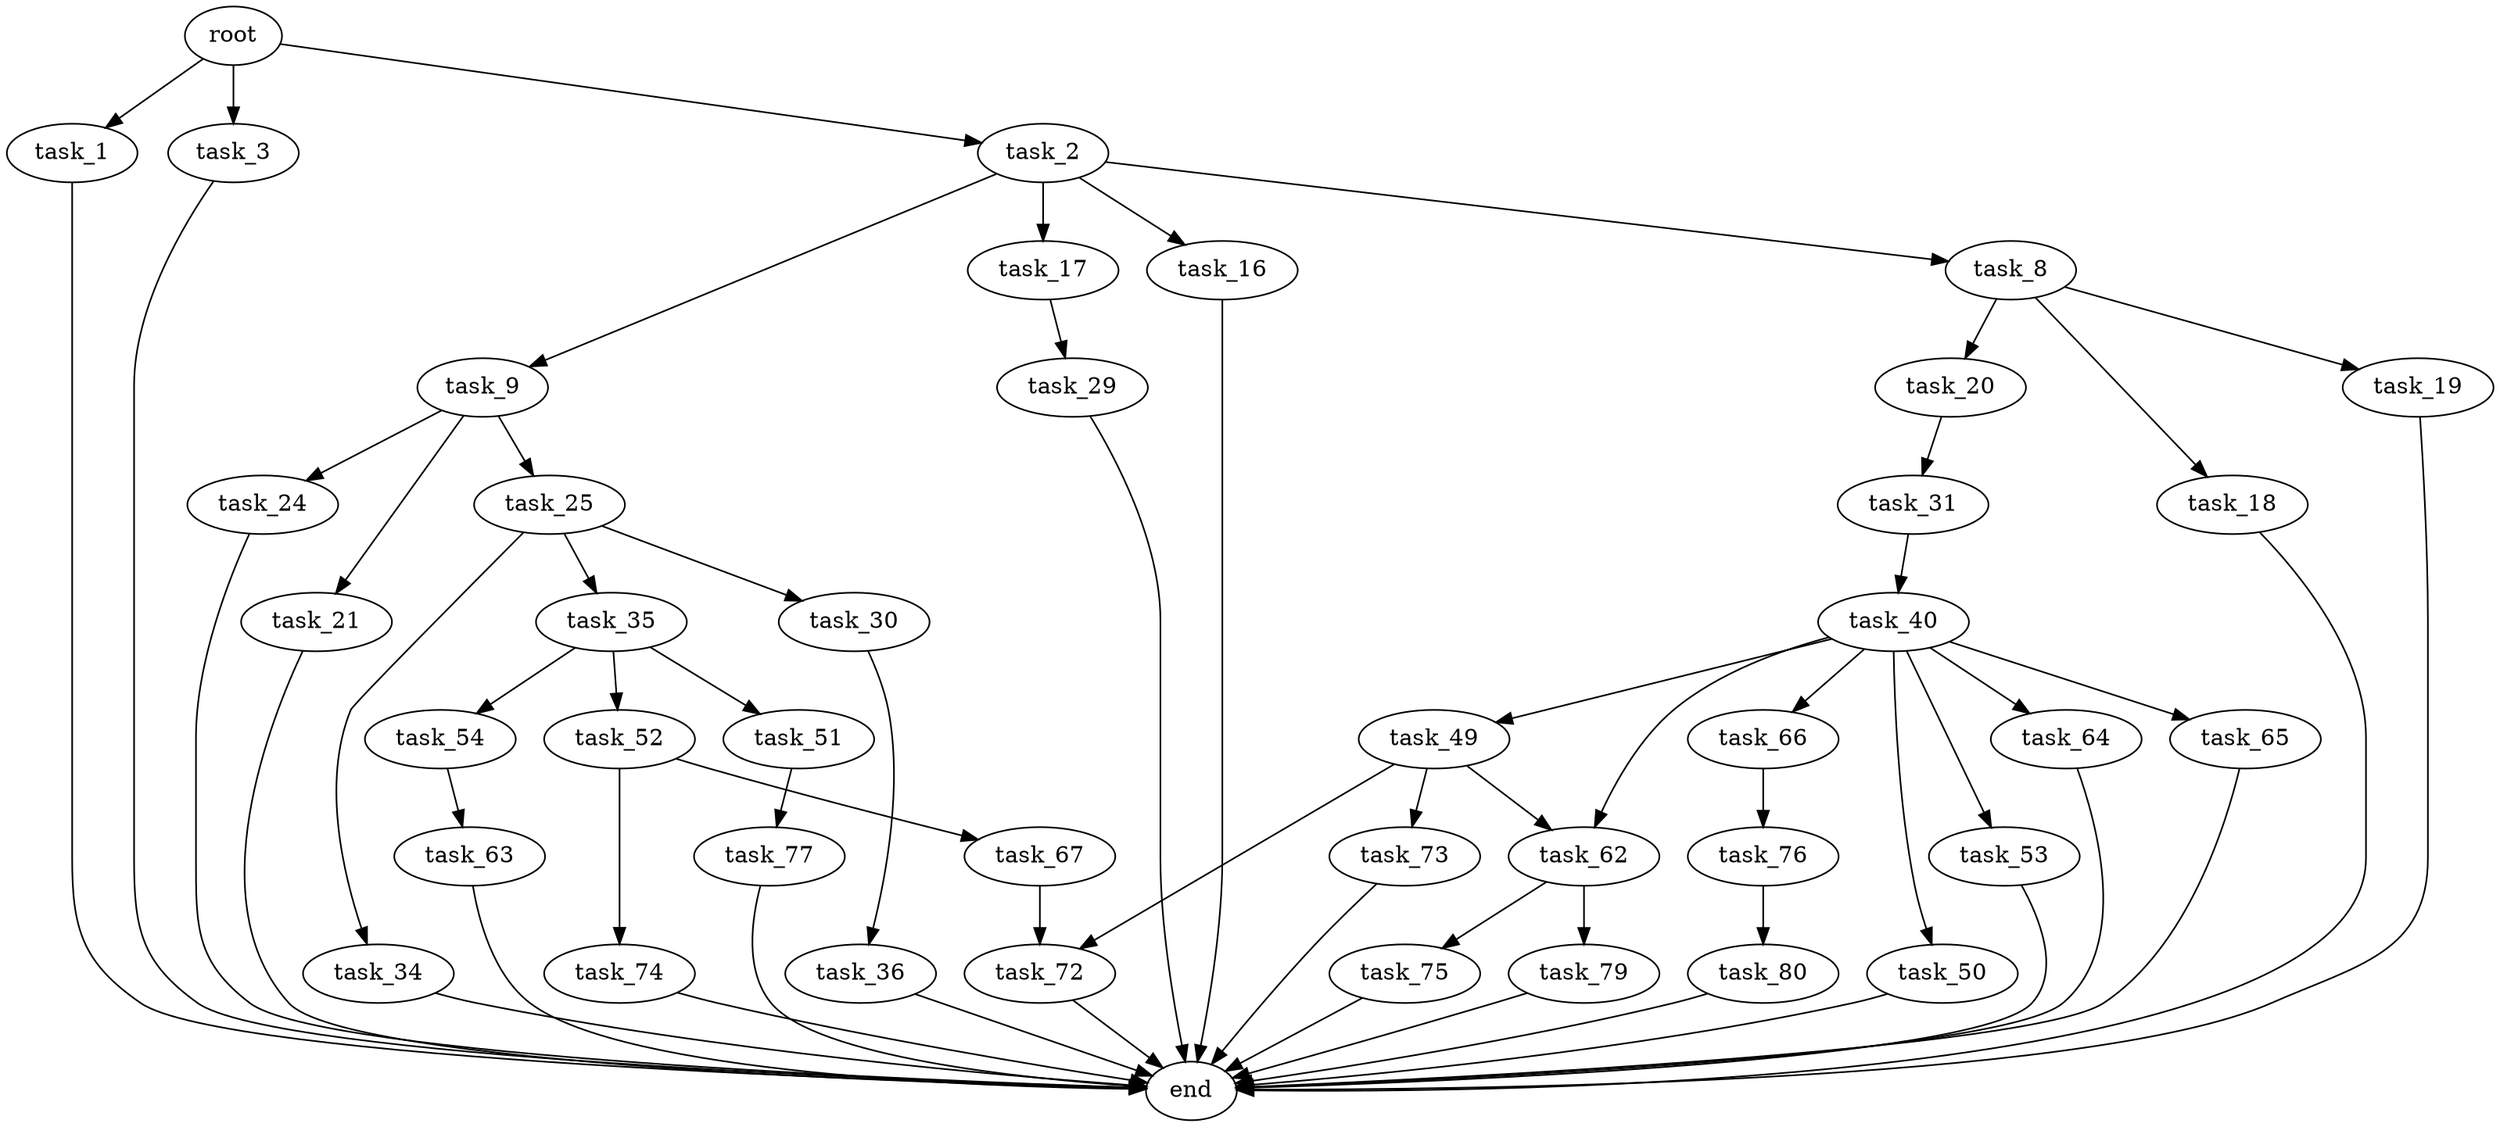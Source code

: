 digraph G {
  root [size="0.000000"];
  task_1 [size="8549915446.000000"];
  task_2 [size="17051021612.000000"];
  task_3 [size="2689455521.000000"];
  task_8 [size="1238143640778.000000"];
  task_9 [size="21069242026.000000"];
  task_16 [size="462571929882.000000"];
  task_17 [size="210120063126.000000"];
  task_18 [size="368293445632.000000"];
  task_19 [size="834895388.000000"];
  task_20 [size="614051112899.000000"];
  task_21 [size="3314633569.000000"];
  task_24 [size="782757789696.000000"];
  task_25 [size="6380905144.000000"];
  task_29 [size="4033528254.000000"];
  task_30 [size="8589934592.000000"];
  task_31 [size="782757789696.000000"];
  task_34 [size="19463729125.000000"];
  task_35 [size="1073741824000.000000"];
  task_36 [size="240876573988.000000"];
  task_40 [size="14364277234.000000"];
  task_49 [size="169153953251.000000"];
  task_50 [size="27713284384.000000"];
  task_51 [size="134217728000.000000"];
  task_52 [size="10096953672.000000"];
  task_53 [size="28991029248.000000"];
  task_54 [size="231928233984.000000"];
  task_62 [size="337568573721.000000"];
  task_63 [size="200830365234.000000"];
  task_64 [size="1073741824000.000000"];
  task_65 [size="134217728000.000000"];
  task_66 [size="782757789696.000000"];
  task_67 [size="8589934592.000000"];
  task_72 [size="13172000114.000000"];
  task_73 [size="417561275055.000000"];
  task_74 [size="36680108077.000000"];
  task_75 [size="21326002592.000000"];
  task_76 [size="549755813888.000000"];
  task_77 [size="14545883099.000000"];
  task_79 [size="10631254224.000000"];
  task_80 [size="782757789696.000000"];
  end [size="0.000000"];

  root -> task_1 [size="1.000000"];
  root -> task_2 [size="1.000000"];
  root -> task_3 [size="1.000000"];
  task_1 -> end [size="1.000000"];
  task_2 -> task_8 [size="536870912.000000"];
  task_2 -> task_9 [size="536870912.000000"];
  task_2 -> task_16 [size="536870912.000000"];
  task_2 -> task_17 [size="536870912.000000"];
  task_3 -> end [size="1.000000"];
  task_8 -> task_18 [size="838860800.000000"];
  task_8 -> task_19 [size="838860800.000000"];
  task_8 -> task_20 [size="838860800.000000"];
  task_9 -> task_21 [size="838860800.000000"];
  task_9 -> task_24 [size="838860800.000000"];
  task_9 -> task_25 [size="838860800.000000"];
  task_16 -> end [size="1.000000"];
  task_17 -> task_29 [size="209715200.000000"];
  task_18 -> end [size="1.000000"];
  task_19 -> end [size="1.000000"];
  task_20 -> task_31 [size="536870912.000000"];
  task_21 -> end [size="1.000000"];
  task_24 -> end [size="1.000000"];
  task_25 -> task_30 [size="134217728.000000"];
  task_25 -> task_34 [size="134217728.000000"];
  task_25 -> task_35 [size="134217728.000000"];
  task_29 -> end [size="1.000000"];
  task_30 -> task_36 [size="33554432.000000"];
  task_31 -> task_40 [size="679477248.000000"];
  task_34 -> end [size="1.000000"];
  task_35 -> task_51 [size="838860800.000000"];
  task_35 -> task_52 [size="838860800.000000"];
  task_35 -> task_54 [size="838860800.000000"];
  task_36 -> end [size="1.000000"];
  task_40 -> task_49 [size="301989888.000000"];
  task_40 -> task_50 [size="301989888.000000"];
  task_40 -> task_53 [size="301989888.000000"];
  task_40 -> task_62 [size="301989888.000000"];
  task_40 -> task_64 [size="301989888.000000"];
  task_40 -> task_65 [size="301989888.000000"];
  task_40 -> task_66 [size="301989888.000000"];
  task_49 -> task_62 [size="209715200.000000"];
  task_49 -> task_72 [size="209715200.000000"];
  task_49 -> task_73 [size="209715200.000000"];
  task_50 -> end [size="1.000000"];
  task_51 -> task_77 [size="209715200.000000"];
  task_52 -> task_67 [size="536870912.000000"];
  task_52 -> task_74 [size="536870912.000000"];
  task_53 -> end [size="1.000000"];
  task_54 -> task_63 [size="301989888.000000"];
  task_62 -> task_75 [size="301989888.000000"];
  task_62 -> task_79 [size="301989888.000000"];
  task_63 -> end [size="1.000000"];
  task_64 -> end [size="1.000000"];
  task_65 -> end [size="1.000000"];
  task_66 -> task_76 [size="679477248.000000"];
  task_67 -> task_72 [size="33554432.000000"];
  task_72 -> end [size="1.000000"];
  task_73 -> end [size="1.000000"];
  task_74 -> end [size="1.000000"];
  task_75 -> end [size="1.000000"];
  task_76 -> task_80 [size="536870912.000000"];
  task_77 -> end [size="1.000000"];
  task_79 -> end [size="1.000000"];
  task_80 -> end [size="1.000000"];
}
